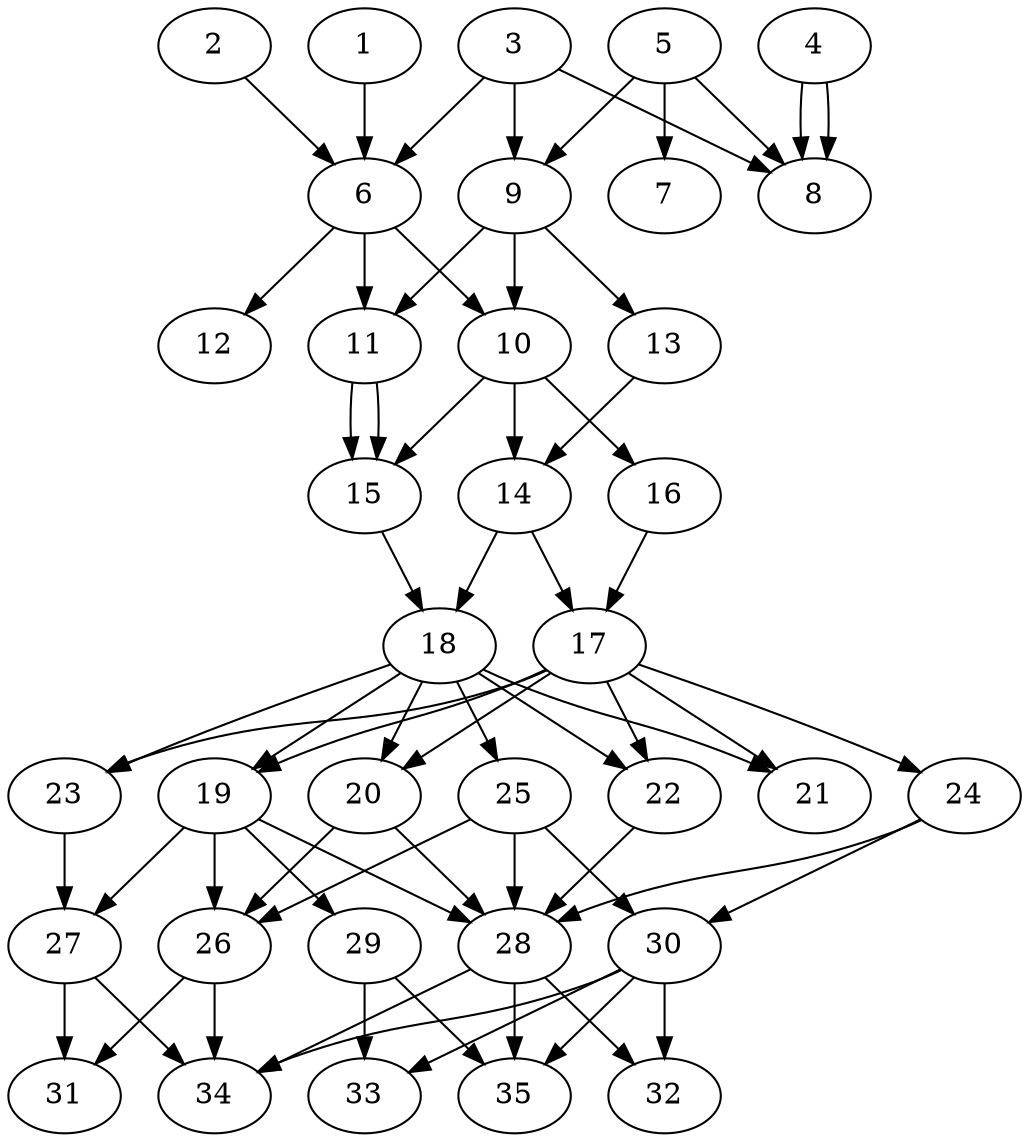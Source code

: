 // DAG automatically generated by daggen at Thu Oct  3 14:05:36 2019
// ./daggen --dot -n 35 --ccr 0.5 --fat 0.5 --regular 0.5 --density 0.7 --mindata 5242880 --maxdata 52428800 
digraph G {
  1 [size="29433856", alpha="0.16", expect_size="14716928"] 
  1 -> 6 [size ="14716928"]
  2 [size="103231488", alpha="0.01", expect_size="51615744"] 
  2 -> 6 [size ="51615744"]
  3 [size="18462720", alpha="0.01", expect_size="9231360"] 
  3 -> 6 [size ="9231360"]
  3 -> 8 [size ="9231360"]
  3 -> 9 [size ="9231360"]
  4 [size="13613056", alpha="0.12", expect_size="6806528"] 
  4 -> 8 [size ="6806528"]
  4 -> 8 [size ="6806528"]
  5 [size="37521408", alpha="0.16", expect_size="18760704"] 
  5 -> 7 [size ="18760704"]
  5 -> 8 [size ="18760704"]
  5 -> 9 [size ="18760704"]
  6 [size="24897536", alpha="0.03", expect_size="12448768"] 
  6 -> 10 [size ="12448768"]
  6 -> 11 [size ="12448768"]
  6 -> 12 [size ="12448768"]
  7 [size="40841216", alpha="0.02", expect_size="20420608"] 
  8 [size="67266560", alpha="0.13", expect_size="33633280"] 
  9 [size="13146112", alpha="0.16", expect_size="6573056"] 
  9 -> 10 [size ="6573056"]
  9 -> 11 [size ="6573056"]
  9 -> 13 [size ="6573056"]
  10 [size="17694720", alpha="0.08", expect_size="8847360"] 
  10 -> 14 [size ="8847360"]
  10 -> 15 [size ="8847360"]
  10 -> 16 [size ="8847360"]
  11 [size="87406592", alpha="0.14", expect_size="43703296"] 
  11 -> 15 [size ="43703296"]
  11 -> 15 [size ="43703296"]
  12 [size="70012928", alpha="0.04", expect_size="35006464"] 
  13 [size="73209856", alpha="0.16", expect_size="36604928"] 
  13 -> 14 [size ="36604928"]
  14 [size="79390720", alpha="0.10", expect_size="39695360"] 
  14 -> 17 [size ="39695360"]
  14 -> 18 [size ="39695360"]
  15 [size="39882752", alpha="0.10", expect_size="19941376"] 
  15 -> 18 [size ="19941376"]
  16 [size="20416512", alpha="0.06", expect_size="10208256"] 
  16 -> 17 [size ="10208256"]
  17 [size="36841472", alpha="0.18", expect_size="18420736"] 
  17 -> 19 [size ="18420736"]
  17 -> 20 [size ="18420736"]
  17 -> 21 [size ="18420736"]
  17 -> 22 [size ="18420736"]
  17 -> 23 [size ="18420736"]
  17 -> 24 [size ="18420736"]
  18 [size="46714880", alpha="0.05", expect_size="23357440"] 
  18 -> 19 [size ="23357440"]
  18 -> 20 [size ="23357440"]
  18 -> 21 [size ="23357440"]
  18 -> 22 [size ="23357440"]
  18 -> 23 [size ="23357440"]
  18 -> 25 [size ="23357440"]
  19 [size="13238272", alpha="0.20", expect_size="6619136"] 
  19 -> 26 [size ="6619136"]
  19 -> 27 [size ="6619136"]
  19 -> 28 [size ="6619136"]
  19 -> 29 [size ="6619136"]
  20 [size="86970368", alpha="0.13", expect_size="43485184"] 
  20 -> 26 [size ="43485184"]
  20 -> 28 [size ="43485184"]
  21 [size="31371264", alpha="0.11", expect_size="15685632"] 
  22 [size="97333248", alpha="0.08", expect_size="48666624"] 
  22 -> 28 [size ="48666624"]
  23 [size="23257088", alpha="0.07", expect_size="11628544"] 
  23 -> 27 [size ="11628544"]
  24 [size="98058240", alpha="0.07", expect_size="49029120"] 
  24 -> 28 [size ="49029120"]
  24 -> 30 [size ="49029120"]
  25 [size="49358848", alpha="0.12", expect_size="24679424"] 
  25 -> 26 [size ="24679424"]
  25 -> 28 [size ="24679424"]
  25 -> 30 [size ="24679424"]
  26 [size="97409024", alpha="0.00", expect_size="48704512"] 
  26 -> 31 [size ="48704512"]
  26 -> 34 [size ="48704512"]
  27 [size="31459328", alpha="0.15", expect_size="15729664"] 
  27 -> 31 [size ="15729664"]
  27 -> 34 [size ="15729664"]
  28 [size="23398400", alpha="0.02", expect_size="11699200"] 
  28 -> 32 [size ="11699200"]
  28 -> 34 [size ="11699200"]
  28 -> 35 [size ="11699200"]
  29 [size="47482880", alpha="0.10", expect_size="23741440"] 
  29 -> 33 [size ="23741440"]
  29 -> 35 [size ="23741440"]
  30 [size="46123008", alpha="0.19", expect_size="23061504"] 
  30 -> 32 [size ="23061504"]
  30 -> 33 [size ="23061504"]
  30 -> 34 [size ="23061504"]
  30 -> 35 [size ="23061504"]
  31 [size="14491648", alpha="0.04", expect_size="7245824"] 
  32 [size="65910784", alpha="0.02", expect_size="32955392"] 
  33 [size="104386560", alpha="0.13", expect_size="52193280"] 
  34 [size="43524096", alpha="0.19", expect_size="21762048"] 
  35 [size="75194368", alpha="0.11", expect_size="37597184"] 
}
